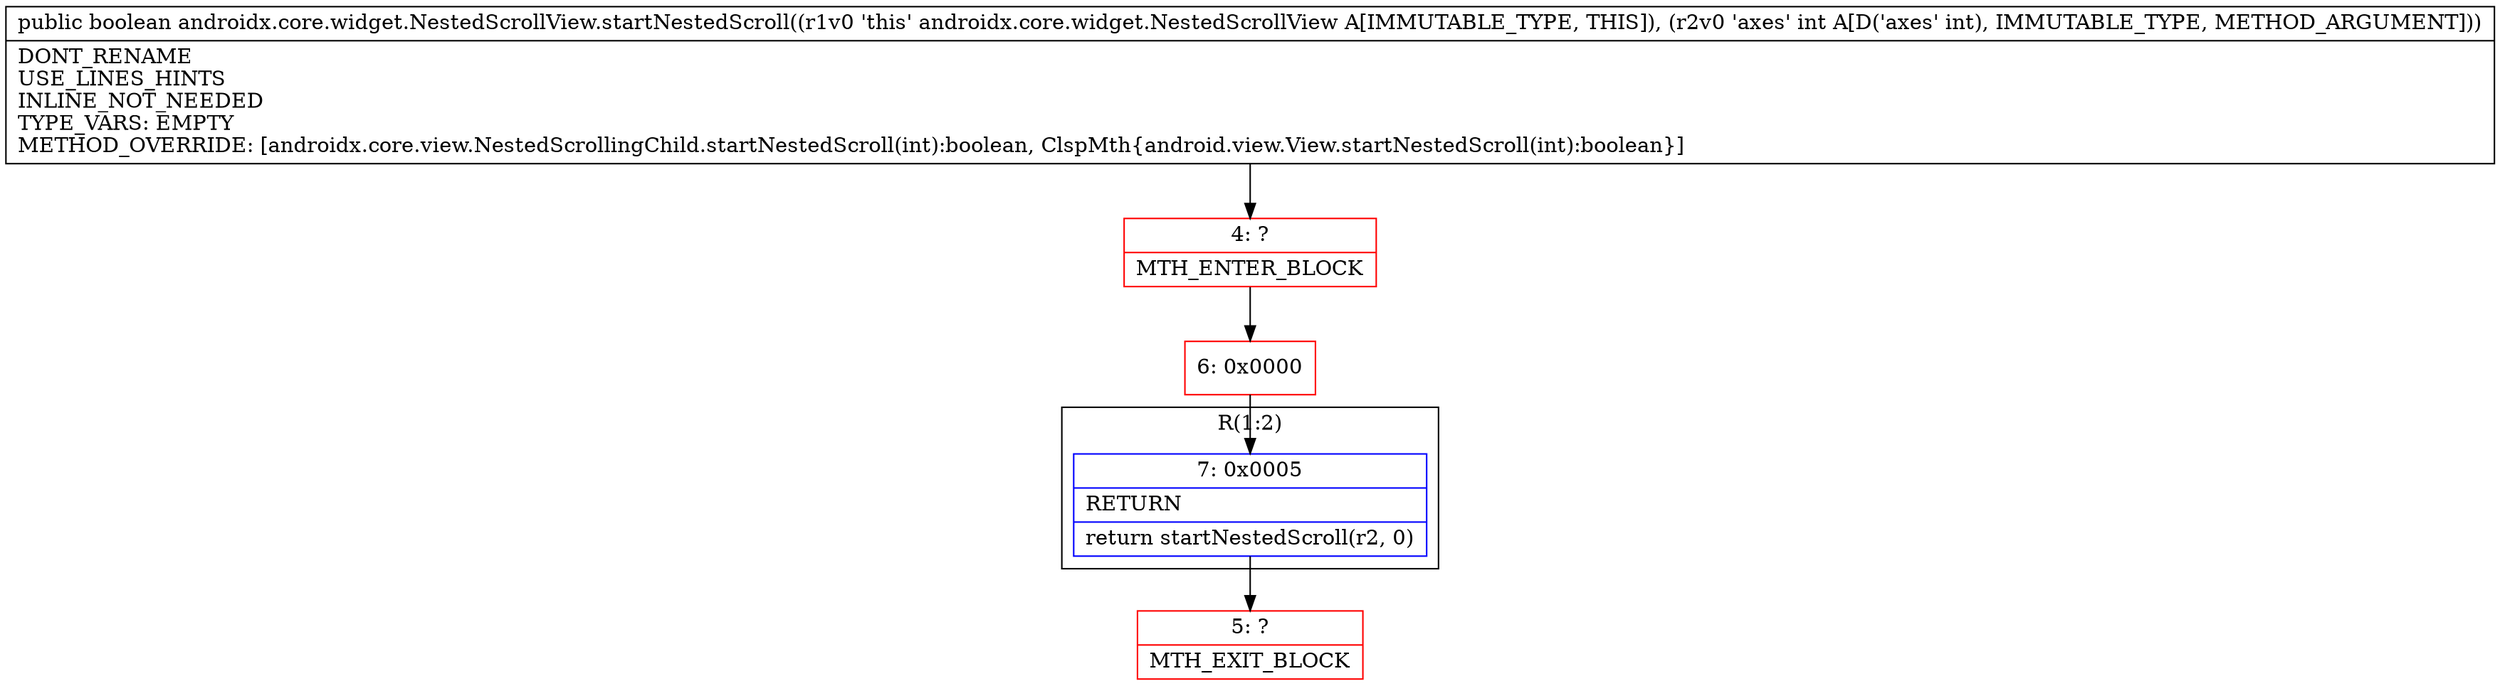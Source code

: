 digraph "CFG forandroidx.core.widget.NestedScrollView.startNestedScroll(I)Z" {
subgraph cluster_Region_1412042956 {
label = "R(1:2)";
node [shape=record,color=blue];
Node_7 [shape=record,label="{7\:\ 0x0005|RETURN\l|return startNestedScroll(r2, 0)\l}"];
}
Node_4 [shape=record,color=red,label="{4\:\ ?|MTH_ENTER_BLOCK\l}"];
Node_6 [shape=record,color=red,label="{6\:\ 0x0000}"];
Node_5 [shape=record,color=red,label="{5\:\ ?|MTH_EXIT_BLOCK\l}"];
MethodNode[shape=record,label="{public boolean androidx.core.widget.NestedScrollView.startNestedScroll((r1v0 'this' androidx.core.widget.NestedScrollView A[IMMUTABLE_TYPE, THIS]), (r2v0 'axes' int A[D('axes' int), IMMUTABLE_TYPE, METHOD_ARGUMENT]))  | DONT_RENAME\lUSE_LINES_HINTS\lINLINE_NOT_NEEDED\lTYPE_VARS: EMPTY\lMETHOD_OVERRIDE: [androidx.core.view.NestedScrollingChild.startNestedScroll(int):boolean, ClspMth\{android.view.View.startNestedScroll(int):boolean\}]\l}"];
MethodNode -> Node_4;Node_7 -> Node_5;
Node_4 -> Node_6;
Node_6 -> Node_7;
}

